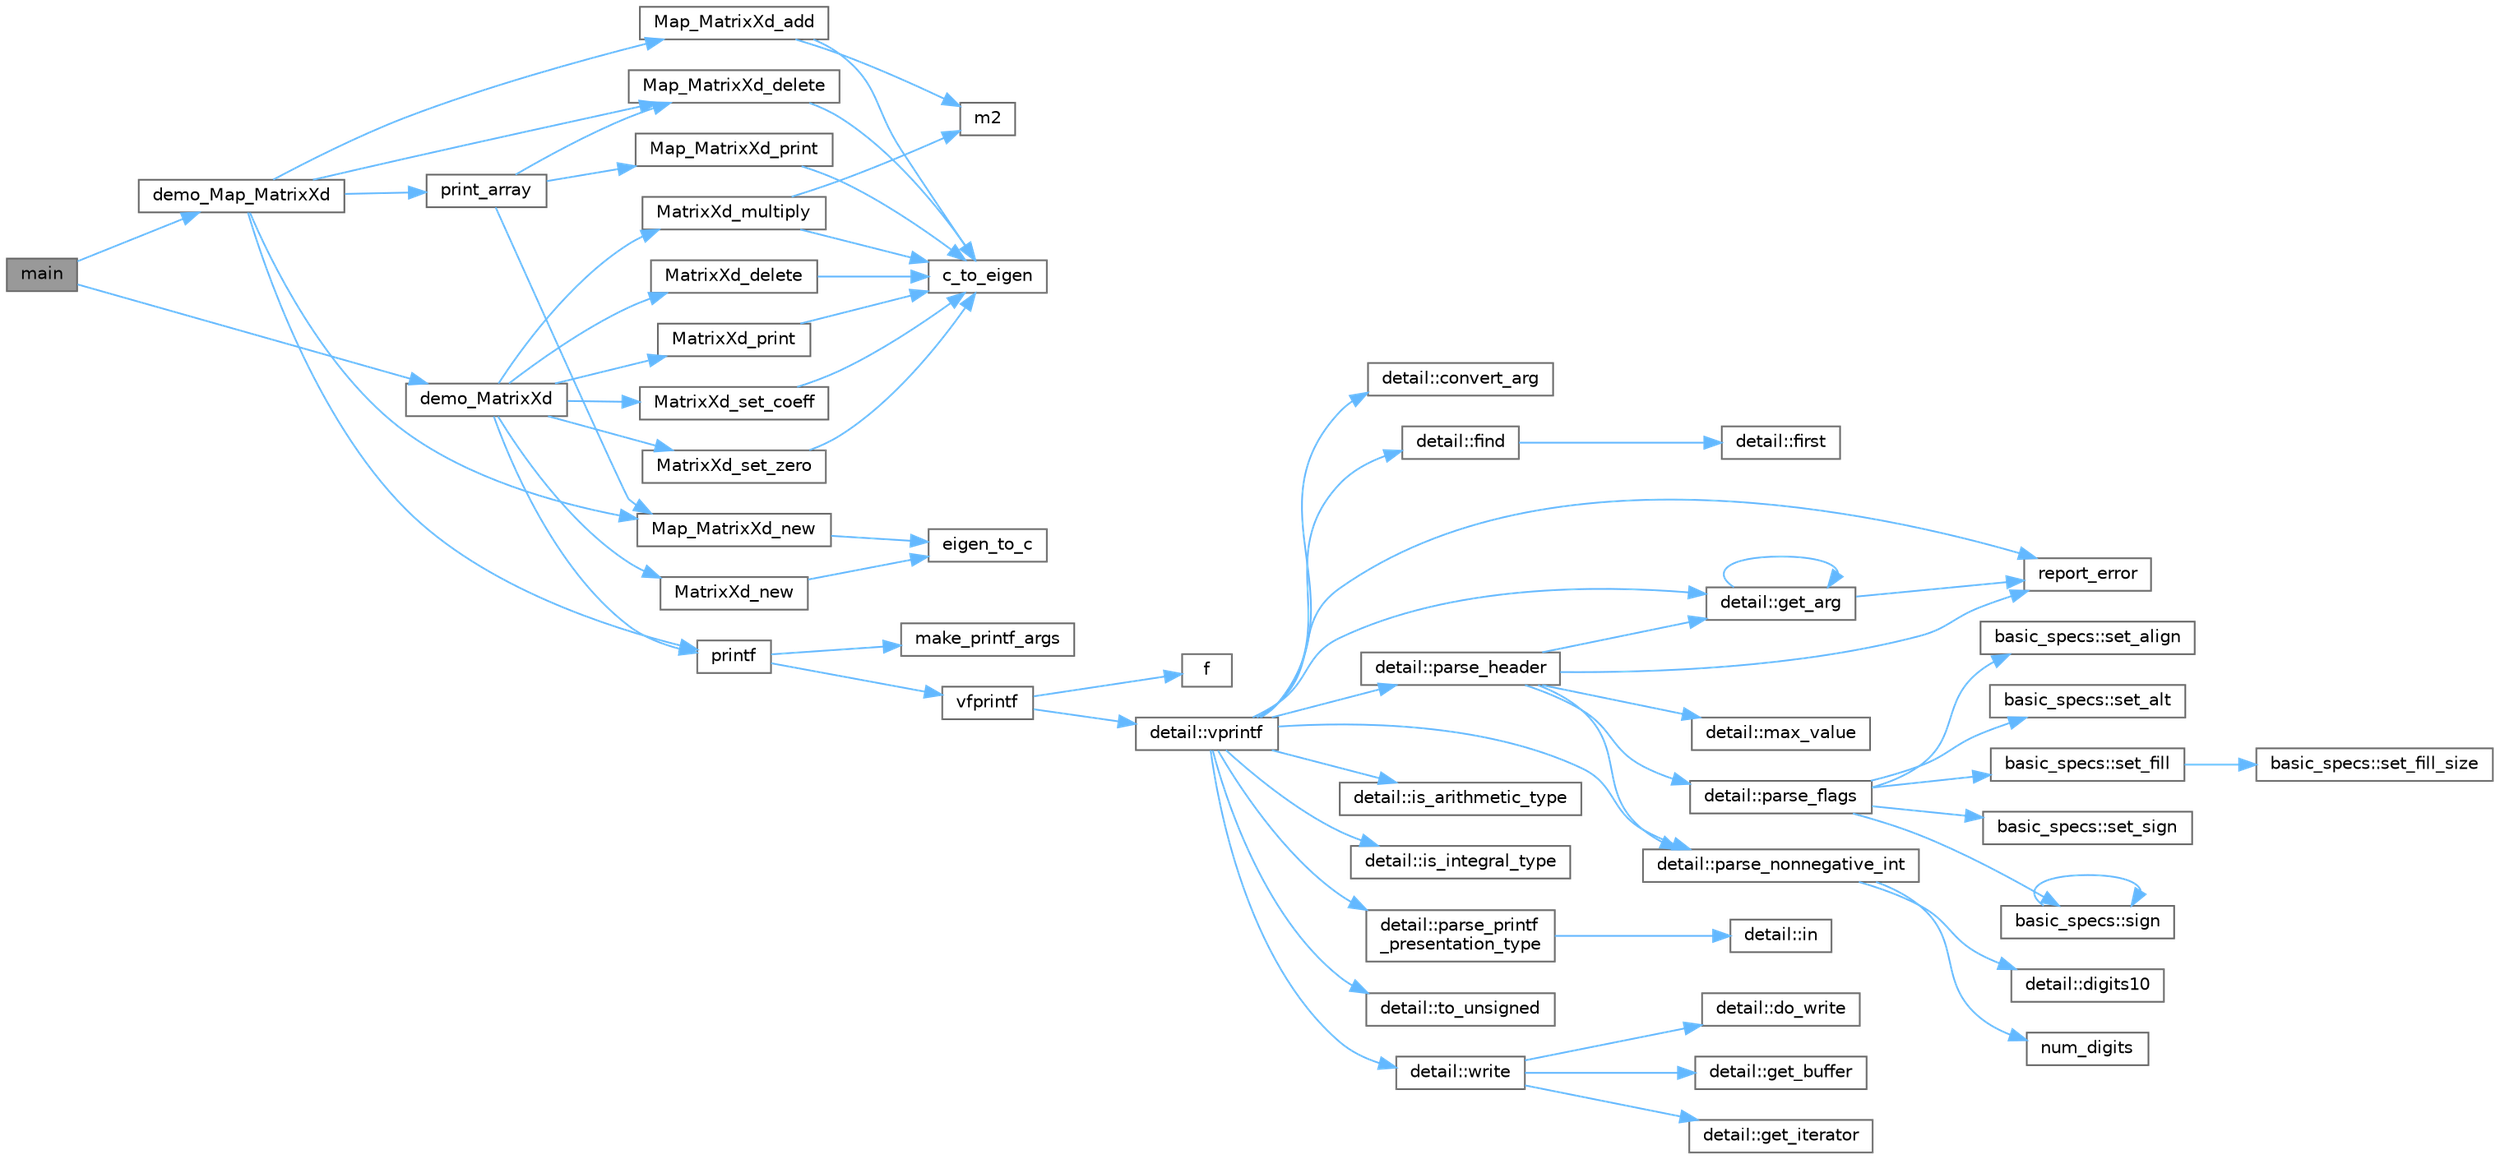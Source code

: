 digraph "main"
{
 // LATEX_PDF_SIZE
  bgcolor="transparent";
  edge [fontname=Helvetica,fontsize=10,labelfontname=Helvetica,labelfontsize=10];
  node [fontname=Helvetica,fontsize=10,shape=box,height=0.2,width=0.4];
  rankdir="LR";
  Node1 [id="Node000001",label="main",height=0.2,width=0.4,color="gray40", fillcolor="grey60", style="filled", fontcolor="black",tooltip=" "];
  Node1 -> Node2 [id="edge66_Node000001_Node000002",color="steelblue1",style="solid",tooltip=" "];
  Node2 [id="Node000002",label="demo_Map_MatrixXd",height=0.2,width=0.4,color="grey40", fillcolor="white", style="filled",URL="$example_8c.html#aee6aa977d5b9a3a730f533543283b5e5",tooltip=" "];
  Node2 -> Node3 [id="edge67_Node000002_Node000003",color="steelblue1",style="solid",tooltip=" "];
  Node3 [id="Node000003",label="Map_MatrixXd_add",height=0.2,width=0.4,color="grey40", fillcolor="white", style="filled",URL="$binary__library_8cpp.html#a1ae305cb5f8cd3de8c35d42bee14214d",tooltip=" "];
  Node3 -> Node4 [id="edge68_Node000003_Node000004",color="steelblue1",style="solid",tooltip=" "];
  Node4 [id="Node000004",label="c_to_eigen",height=0.2,width=0.4,color="grey40", fillcolor="white", style="filled",URL="$binary__library_8cpp.html#a85320710398869c251e365aa6ab4c95d",tooltip=" "];
  Node3 -> Node5 [id="edge69_Node000003_Node000005",color="steelblue1",style="solid",tooltip=" "];
  Node5 [id="Node000005",label="m2",height=0.2,width=0.4,color="grey40", fillcolor="white", style="filled",URL="$_tutorial___map__using_8cpp.html#ab3a01b595d22393ace0d30d5fa299f76",tooltip=" "];
  Node2 -> Node6 [id="edge70_Node000002_Node000006",color="steelblue1",style="solid",tooltip=" "];
  Node6 [id="Node000006",label="Map_MatrixXd_delete",height=0.2,width=0.4,color="grey40", fillcolor="white", style="filled",URL="$binary__library_8cpp.html#a6cfe1908f62b34cc765f22534086adca",tooltip=" "];
  Node6 -> Node4 [id="edge71_Node000006_Node000004",color="steelblue1",style="solid",tooltip=" "];
  Node2 -> Node7 [id="edge72_Node000002_Node000007",color="steelblue1",style="solid",tooltip=" "];
  Node7 [id="Node000007",label="Map_MatrixXd_new",height=0.2,width=0.4,color="grey40", fillcolor="white", style="filled",URL="$binary__library_8cpp.html#a43e387ee22d70c25af27855fbec4d1f4",tooltip=" "];
  Node7 -> Node8 [id="edge73_Node000007_Node000008",color="steelblue1",style="solid",tooltip=" "];
  Node8 [id="Node000008",label="eigen_to_c",height=0.2,width=0.4,color="grey40", fillcolor="white", style="filled",URL="$binary__library_8cpp.html#a18c59b7a0bc5c6bf58ab1751bf50b32b",tooltip=" "];
  Node2 -> Node9 [id="edge74_Node000002_Node000009",color="steelblue1",style="solid",tooltip=" "];
  Node9 [id="Node000009",label="print_array",height=0.2,width=0.4,color="grey40", fillcolor="white", style="filled",URL="$example_8c.html#aa9f832ee40339a4113e7dffda7b2fd7d",tooltip=" "];
  Node9 -> Node6 [id="edge75_Node000009_Node000006",color="steelblue1",style="solid",tooltip=" "];
  Node9 -> Node7 [id="edge76_Node000009_Node000007",color="steelblue1",style="solid",tooltip=" "];
  Node9 -> Node10 [id="edge77_Node000009_Node000010",color="steelblue1",style="solid",tooltip=" "];
  Node10 [id="Node000010",label="Map_MatrixXd_print",height=0.2,width=0.4,color="grey40", fillcolor="white", style="filled",URL="$binary__library_8cpp.html#ae7004bd7812511d34d2cdb1d53d5a9a9",tooltip=" "];
  Node10 -> Node4 [id="edge78_Node000010_Node000004",color="steelblue1",style="solid",tooltip=" "];
  Node2 -> Node11 [id="edge79_Node000002_Node000011",color="steelblue1",style="solid",tooltip=" "];
  Node11 [id="Node000011",label="printf",height=0.2,width=0.4,color="grey40", fillcolor="white", style="filled",URL="$printf_8h.html#aee3ed3a831f25f07e7be3919fff2203a",tooltip=" "];
  Node11 -> Node12 [id="edge80_Node000011_Node000012",color="steelblue1",style="solid",tooltip=" "];
  Node12 [id="Node000012",label="make_printf_args",height=0.2,width=0.4,color="grey40", fillcolor="white", style="filled",URL="$printf_8h.html#a27dcc0efcda04388971dbea3c875f122",tooltip=" "];
  Node11 -> Node13 [id="edge81_Node000011_Node000013",color="steelblue1",style="solid",tooltip=" "];
  Node13 [id="Node000013",label="vfprintf",height=0.2,width=0.4,color="grey40", fillcolor="white", style="filled",URL="$printf_8h.html#abb30aad964fc771fb52cf3ad88649df2",tooltip=" "];
  Node13 -> Node14 [id="edge82_Node000013_Node000014",color="steelblue1",style="solid",tooltip=" "];
  Node14 [id="Node000014",label="f",height=0.2,width=0.4,color="grey40", fillcolor="white", style="filled",URL="$cxx11__tensor__map_8cpp.html#a7f507fea02198f6cb81c86640c7b1a4e",tooltip=" "];
  Node13 -> Node15 [id="edge83_Node000013_Node000015",color="steelblue1",style="solid",tooltip=" "];
  Node15 [id="Node000015",label="detail::vprintf",height=0.2,width=0.4,color="grey40", fillcolor="white", style="filled",URL="$namespacedetail.html#a1c8c2218e4c822aa8f743fb9c573717f",tooltip=" "];
  Node15 -> Node16 [id="edge84_Node000015_Node000016",color="steelblue1",style="solid",tooltip=" "];
  Node16 [id="Node000016",label="detail::convert_arg",height=0.2,width=0.4,color="grey40", fillcolor="white", style="filled",URL="$namespacedetail.html#a03c11572c9a664266d6925f327dec7f3",tooltip=" "];
  Node15 -> Node17 [id="edge85_Node000015_Node000017",color="steelblue1",style="solid",tooltip=" "];
  Node17 [id="Node000017",label="detail::find",height=0.2,width=0.4,color="grey40", fillcolor="white", style="filled",URL="$namespacedetail.html#a6b71952fab3dc32f3edb2c3e9811d8d9",tooltip=" "];
  Node17 -> Node18 [id="edge86_Node000017_Node000018",color="steelblue1",style="solid",tooltip=" "];
  Node18 [id="Node000018",label="detail::first",height=0.2,width=0.4,color="grey40", fillcolor="white", style="filled",URL="$namespacedetail.html#a02319a3deb124802b88b61f85987df5e",tooltip=" "];
  Node15 -> Node19 [id="edge87_Node000015_Node000019",color="steelblue1",style="solid",tooltip=" "];
  Node19 [id="Node000019",label="detail::get_arg",height=0.2,width=0.4,color="grey40", fillcolor="white", style="filled",URL="$namespacedetail.html#a342ef250e45bd09b2ef666b6fae1c355",tooltip=" "];
  Node19 -> Node19 [id="edge88_Node000019_Node000019",color="steelblue1",style="solid",tooltip=" "];
  Node19 -> Node20 [id="edge89_Node000019_Node000020",color="steelblue1",style="solid",tooltip=" "];
  Node20 [id="Node000020",label="report_error",height=0.2,width=0.4,color="grey40", fillcolor="white", style="filled",URL="$format-inl_8h.html#a5555893692b00b61b3886349332fd01f",tooltip=" "];
  Node15 -> Node21 [id="edge90_Node000015_Node000021",color="steelblue1",style="solid",tooltip=" "];
  Node21 [id="Node000021",label="detail::is_arithmetic_type",height=0.2,width=0.4,color="grey40", fillcolor="white", style="filled",URL="$namespacedetail.html#a802c50a56a3495fdab6020b375ba1389",tooltip=" "];
  Node15 -> Node22 [id="edge91_Node000015_Node000022",color="steelblue1",style="solid",tooltip=" "];
  Node22 [id="Node000022",label="detail::is_integral_type",height=0.2,width=0.4,color="grey40", fillcolor="white", style="filled",URL="$namespacedetail.html#a2a60f8d1bee41b803f43fc42b707b5d1",tooltip=" "];
  Node15 -> Node23 [id="edge92_Node000015_Node000023",color="steelblue1",style="solid",tooltip=" "];
  Node23 [id="Node000023",label="detail::parse_header",height=0.2,width=0.4,color="grey40", fillcolor="white", style="filled",URL="$namespacedetail.html#afc9d93e58b8edb8077f8bc8eee7f4035",tooltip=" "];
  Node23 -> Node19 [id="edge93_Node000023_Node000019",color="steelblue1",style="solid",tooltip=" "];
  Node23 -> Node24 [id="edge94_Node000023_Node000024",color="steelblue1",style="solid",tooltip=" "];
  Node24 [id="Node000024",label="detail::max_value",height=0.2,width=0.4,color="grey40", fillcolor="white", style="filled",URL="$namespacedetail.html#a45c2130c44ebe54179eafcee3cda2bfb",tooltip=" "];
  Node23 -> Node25 [id="edge95_Node000023_Node000025",color="steelblue1",style="solid",tooltip=" "];
  Node25 [id="Node000025",label="detail::parse_flags",height=0.2,width=0.4,color="grey40", fillcolor="white", style="filled",URL="$namespacedetail.html#a4213daed116a37e1767881da51238261",tooltip=" "];
  Node25 -> Node26 [id="edge96_Node000025_Node000026",color="steelblue1",style="solid",tooltip=" "];
  Node26 [id="Node000026",label="basic_specs::set_align",height=0.2,width=0.4,color="grey40", fillcolor="white", style="filled",URL="$classbasic__specs.html#ad73b6f854341aaabc744bf54e6ea6af6",tooltip=" "];
  Node25 -> Node27 [id="edge97_Node000025_Node000027",color="steelblue1",style="solid",tooltip=" "];
  Node27 [id="Node000027",label="basic_specs::set_alt",height=0.2,width=0.4,color="grey40", fillcolor="white", style="filled",URL="$classbasic__specs.html#a5f10314706a8a3d579f882f30d283b61",tooltip=" "];
  Node25 -> Node28 [id="edge98_Node000025_Node000028",color="steelblue1",style="solid",tooltip=" "];
  Node28 [id="Node000028",label="basic_specs::set_fill",height=0.2,width=0.4,color="grey40", fillcolor="white", style="filled",URL="$classbasic__specs.html#a1600987fb39fed5dfdac21b218061a9e",tooltip=" "];
  Node28 -> Node29 [id="edge99_Node000028_Node000029",color="steelblue1",style="solid",tooltip=" "];
  Node29 [id="Node000029",label="basic_specs::set_fill_size",height=0.2,width=0.4,color="grey40", fillcolor="white", style="filled",URL="$classbasic__specs.html#a4b36db5ad1e38169bd6653635d5e69cd",tooltip=" "];
  Node25 -> Node30 [id="edge100_Node000025_Node000030",color="steelblue1",style="solid",tooltip=" "];
  Node30 [id="Node000030",label="basic_specs::set_sign",height=0.2,width=0.4,color="grey40", fillcolor="white", style="filled",URL="$classbasic__specs.html#a7020ec66ba6918727e4102567c5c731a",tooltip=" "];
  Node25 -> Node31 [id="edge101_Node000025_Node000031",color="steelblue1",style="solid",tooltip=" "];
  Node31 [id="Node000031",label="basic_specs::sign",height=0.2,width=0.4,color="grey40", fillcolor="white", style="filled",URL="$classbasic__specs.html#a380e6ff33a8ae05e3ef479bf95696ad2",tooltip=" "];
  Node31 -> Node31 [id="edge102_Node000031_Node000031",color="steelblue1",style="solid",tooltip=" "];
  Node23 -> Node32 [id="edge103_Node000023_Node000032",color="steelblue1",style="solid",tooltip=" "];
  Node32 [id="Node000032",label="detail::parse_nonnegative_int",height=0.2,width=0.4,color="grey40", fillcolor="white", style="filled",URL="$namespacedetail.html#a338caba782225e115a9902d4d0835f5f",tooltip=" "];
  Node32 -> Node33 [id="edge104_Node000032_Node000033",color="steelblue1",style="solid",tooltip=" "];
  Node33 [id="Node000033",label="detail::digits10",height=0.2,width=0.4,color="grey40", fillcolor="white", style="filled",URL="$namespacedetail.html#a3a043db05db2d07deb2d98ba2d04b4eb",tooltip=" "];
  Node32 -> Node34 [id="edge105_Node000032_Node000034",color="steelblue1",style="solid",tooltip=" "];
  Node34 [id="Node000034",label="num_digits",height=0.2,width=0.4,color="grey40", fillcolor="white", style="filled",URL="$_sequence_8c.html#aa16e8c03d098498ad9c8839cf2c48044",tooltip=" "];
  Node23 -> Node20 [id="edge106_Node000023_Node000020",color="steelblue1",style="solid",tooltip=" "];
  Node15 -> Node32 [id="edge107_Node000015_Node000032",color="steelblue1",style="solid",tooltip=" "];
  Node15 -> Node35 [id="edge108_Node000015_Node000035",color="steelblue1",style="solid",tooltip=" "];
  Node35 [id="Node000035",label="detail::parse_printf\l_presentation_type",height=0.2,width=0.4,color="grey40", fillcolor="white", style="filled",URL="$namespacedetail.html#aa2cb095169b23e3a66260ad7078f44cc",tooltip=" "];
  Node35 -> Node36 [id="edge109_Node000035_Node000036",color="steelblue1",style="solid",tooltip=" "];
  Node36 [id="Node000036",label="detail::in",height=0.2,width=0.4,color="grey40", fillcolor="white", style="filled",URL="$namespacedetail.html#a52a5e2ed06c229dcf95ea5c46d48d05e",tooltip=" "];
  Node15 -> Node20 [id="edge110_Node000015_Node000020",color="steelblue1",style="solid",tooltip=" "];
  Node15 -> Node37 [id="edge111_Node000015_Node000037",color="steelblue1",style="solid",tooltip=" "];
  Node37 [id="Node000037",label="detail::to_unsigned",height=0.2,width=0.4,color="grey40", fillcolor="white", style="filled",URL="$namespacedetail.html#a4855e668246c731a97484efc329f2aac",tooltip=" "];
  Node15 -> Node38 [id="edge112_Node000015_Node000038",color="steelblue1",style="solid",tooltip=" "];
  Node38 [id="Node000038",label="detail::write",height=0.2,width=0.4,color="grey40", fillcolor="white", style="filled",URL="$namespacedetail.html#a29dacf26eedc9e3575fb57329a5ca0a3",tooltip=" "];
  Node38 -> Node39 [id="edge113_Node000038_Node000039",color="steelblue1",style="solid",tooltip=" "];
  Node39 [id="Node000039",label="detail::do_write",height=0.2,width=0.4,color="grey40", fillcolor="white", style="filled",URL="$namespacedetail.html#a5007cc441bd246a9096070c10d1ea683",tooltip=" "];
  Node38 -> Node40 [id="edge114_Node000038_Node000040",color="steelblue1",style="solid",tooltip=" "];
  Node40 [id="Node000040",label="detail::get_buffer",height=0.2,width=0.4,color="grey40", fillcolor="white", style="filled",URL="$namespacedetail.html#ad803bb19df422bc4c4f92d75c7564437",tooltip=" "];
  Node38 -> Node41 [id="edge115_Node000038_Node000041",color="steelblue1",style="solid",tooltip=" "];
  Node41 [id="Node000041",label="detail::get_iterator",height=0.2,width=0.4,color="grey40", fillcolor="white", style="filled",URL="$namespacedetail.html#a05e3e231207d3f28f83261c2e7ad2fe5",tooltip=" "];
  Node1 -> Node42 [id="edge116_Node000001_Node000042",color="steelblue1",style="solid",tooltip=" "];
  Node42 [id="Node000042",label="demo_MatrixXd",height=0.2,width=0.4,color="grey40", fillcolor="white", style="filled",URL="$example_8c.html#a78a6dece64aeaf39b57dfd56b9eaacc1",tooltip=" "];
  Node42 -> Node43 [id="edge117_Node000042_Node000043",color="steelblue1",style="solid",tooltip=" "];
  Node43 [id="Node000043",label="MatrixXd_delete",height=0.2,width=0.4,color="grey40", fillcolor="white", style="filled",URL="$binary__library_8cpp.html#a8dabca5735c9d78284b1c9909309739a",tooltip=" "];
  Node43 -> Node4 [id="edge118_Node000043_Node000004",color="steelblue1",style="solid",tooltip=" "];
  Node42 -> Node44 [id="edge119_Node000042_Node000044",color="steelblue1",style="solid",tooltip=" "];
  Node44 [id="Node000044",label="MatrixXd_multiply",height=0.2,width=0.4,color="grey40", fillcolor="white", style="filled",URL="$binary__library_8cpp.html#afcb5b37f4ac455b9b32df096e877b7fe",tooltip=" "];
  Node44 -> Node4 [id="edge120_Node000044_Node000004",color="steelblue1",style="solid",tooltip=" "];
  Node44 -> Node5 [id="edge121_Node000044_Node000005",color="steelblue1",style="solid",tooltip=" "];
  Node42 -> Node45 [id="edge122_Node000042_Node000045",color="steelblue1",style="solid",tooltip=" "];
  Node45 [id="Node000045",label="MatrixXd_new",height=0.2,width=0.4,color="grey40", fillcolor="white", style="filled",URL="$binary__library_8cpp.html#a6be2cd31ed3662113ee8d2812acf8c42",tooltip=" "];
  Node45 -> Node8 [id="edge123_Node000045_Node000008",color="steelblue1",style="solid",tooltip=" "];
  Node42 -> Node46 [id="edge124_Node000042_Node000046",color="steelblue1",style="solid",tooltip=" "];
  Node46 [id="Node000046",label="MatrixXd_print",height=0.2,width=0.4,color="grey40", fillcolor="white", style="filled",URL="$binary__library_8cpp.html#a4f929b5400ae4b8c7720065a69d6aa1b",tooltip=" "];
  Node46 -> Node4 [id="edge125_Node000046_Node000004",color="steelblue1",style="solid",tooltip=" "];
  Node42 -> Node47 [id="edge126_Node000042_Node000047",color="steelblue1",style="solid",tooltip=" "];
  Node47 [id="Node000047",label="MatrixXd_set_coeff",height=0.2,width=0.4,color="grey40", fillcolor="white", style="filled",URL="$binary__library_8cpp.html#a6fa9a6590b1de75f30de3f970510890d",tooltip=" "];
  Node47 -> Node4 [id="edge127_Node000047_Node000004",color="steelblue1",style="solid",tooltip=" "];
  Node42 -> Node48 [id="edge128_Node000042_Node000048",color="steelblue1",style="solid",tooltip=" "];
  Node48 [id="Node000048",label="MatrixXd_set_zero",height=0.2,width=0.4,color="grey40", fillcolor="white", style="filled",URL="$binary__library_8cpp.html#a939d77f21f6c1be4cea1bf61e1381c40",tooltip=" "];
  Node48 -> Node4 [id="edge129_Node000048_Node000004",color="steelblue1",style="solid",tooltip=" "];
  Node42 -> Node11 [id="edge130_Node000042_Node000011",color="steelblue1",style="solid",tooltip=" "];
}
